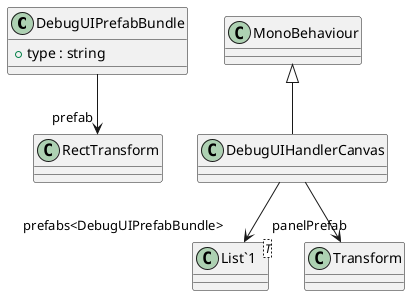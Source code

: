 @startuml
class DebugUIPrefabBundle {
    + type : string
}
class DebugUIHandlerCanvas {
}
class "List`1"<T> {
}
DebugUIPrefabBundle --> "prefab" RectTransform
MonoBehaviour <|-- DebugUIHandlerCanvas
DebugUIHandlerCanvas --> "panelPrefab" Transform
DebugUIHandlerCanvas --> "prefabs<DebugUIPrefabBundle>" "List`1"
@enduml

